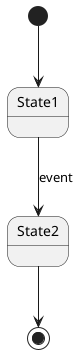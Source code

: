 @startuml
' State Diagram Template
' Replace with actual states and transitions (pending)
[*] --> State1
State1 --> State2 : event
State2 --> [*]
@enduml
